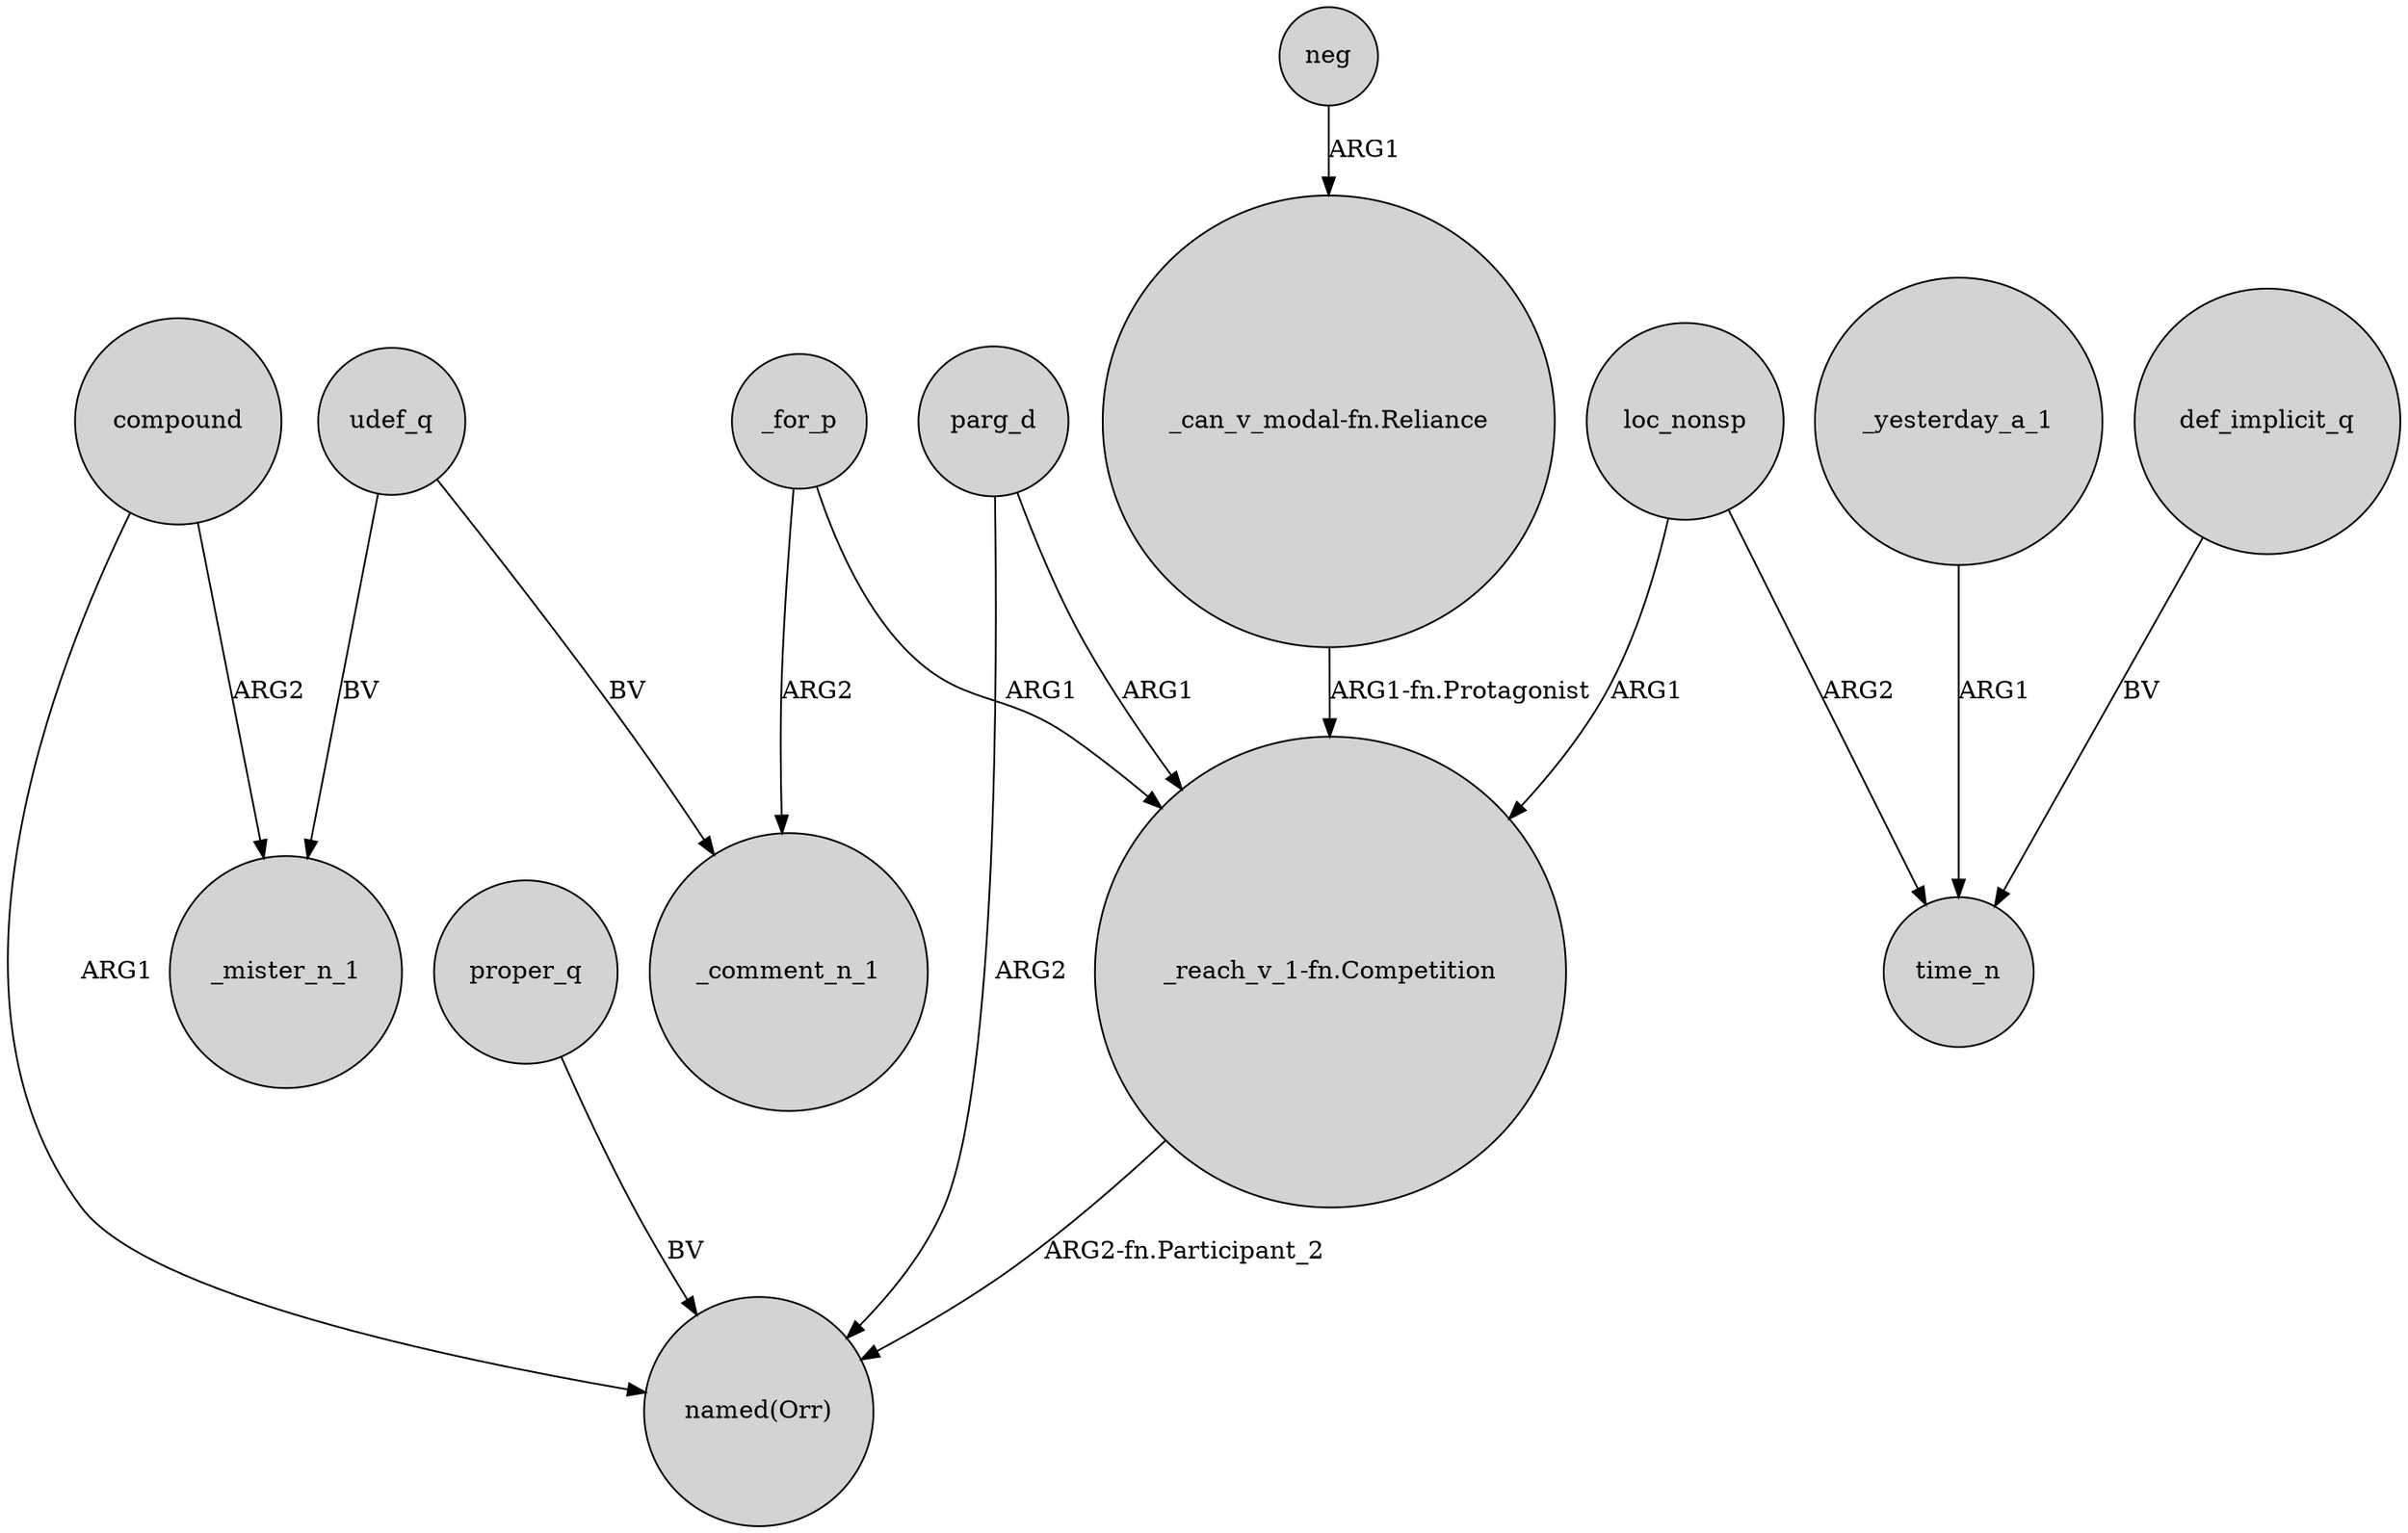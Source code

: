 digraph {
	node [shape=circle style=filled]
	parg_d -> "named(Orr)" [label=ARG2]
	neg -> "_can_v_modal-fn.Reliance" [label=ARG1]
	_yesterday_a_1 -> time_n [label=ARG1]
	proper_q -> "named(Orr)" [label=BV]
	loc_nonsp -> time_n [label=ARG2]
	compound -> _mister_n_1 [label=ARG2]
	udef_q -> _comment_n_1 [label=BV]
	udef_q -> _mister_n_1 [label=BV]
	"_can_v_modal-fn.Reliance" -> "_reach_v_1-fn.Competition" [label="ARG1-fn.Protagonist"]
	_for_p -> "_reach_v_1-fn.Competition" [label=ARG1]
	"_reach_v_1-fn.Competition" -> "named(Orr)" [label="ARG2-fn.Participant_2"]
	parg_d -> "_reach_v_1-fn.Competition" [label=ARG1]
	def_implicit_q -> time_n [label=BV]
	compound -> "named(Orr)" [label=ARG1]
	_for_p -> _comment_n_1 [label=ARG2]
	loc_nonsp -> "_reach_v_1-fn.Competition" [label=ARG1]
}
